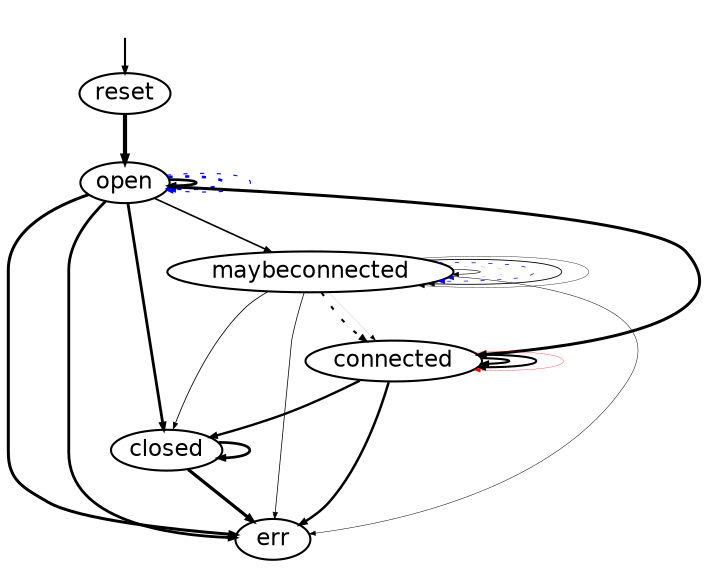digraph model {
  orientation = portrait;
  graph [ rankdir = "TB", ranksep="0.08", nodesep="0.18" ];
  node [ fontname = "Helvetica", fontsize="11.0", shape="ellipse", margin="0.01", height="0.1", width="0.5" ];
  edge [ fontname = "Helvetica", arrowsize=".3", arrowhead="normal", fontsize="6.0", margin="0.05" ];
None [shape=none, style=invis, width=0.1, height=0.1];
None->reset;
{rank = source; None}
reset->open[penwidth="2.0043213737826426",label = " "];open->err[penwidth="1.437750562820388",label = " "];open->open[penwidth="1.2695129442179163",label = " "];open->closed[penwidth="1.3463529744506386",label = " "];closed->err[penwidth="1.5622928644564746",label = " "];closed->closed[penwidth="1.3031960574204888",label = " "];open->maybeconnected[penwidth="0.785329835010767",label = " "];maybeconnected->maybeconnected[penwidth="0.2787536009528289",label = " "];maybeconnected->maybeconnected[style=dotted, color=blue,penwidth="0.07918124604762482",label = " "];maybeconnected->err[penwidth="0.36172783601759284",label = " "];maybeconnected->err[penwidth="0.2304489213782739",label = " "];maybeconnected->maybeconnected[style=dotted, color=blue,penwidth="0.3424226808222063",label = " "];maybeconnected->connected[penwidth="0.04139268515822508",label = " "];connected->closed[penwidth="1.1398790864012365",label = " "];maybeconnected->maybeconnected[penwidth="0.414973347970818",label = " "];maybeconnected->connected[style=dotted];connected->err[penwidth="1.1931245983544616",label = " "];maybeconnected->maybeconnected[penwidth="0.17609125905568124",label = " "];connected->connected[penwidth="1.0086001717619175",label = " "];connected->connected[penwidth="0.9912260756924949",label = " "];maybeconnected->closed[penwidth="0.3979400086720376",label = " "];open->open[style=dotted, color=blue,penwidth="1.2405492482825997",label = " "];open->connected[penwidth="1.4345689040341987",label = " "];open->open[style=dotted, color=blue,penwidth="0.5314789170422551",label = " "];open->err[penwidth="1.3443922736851108",label = " "];connected->connected[color=red,penwidth="0.146128035678238",label = " "];}

